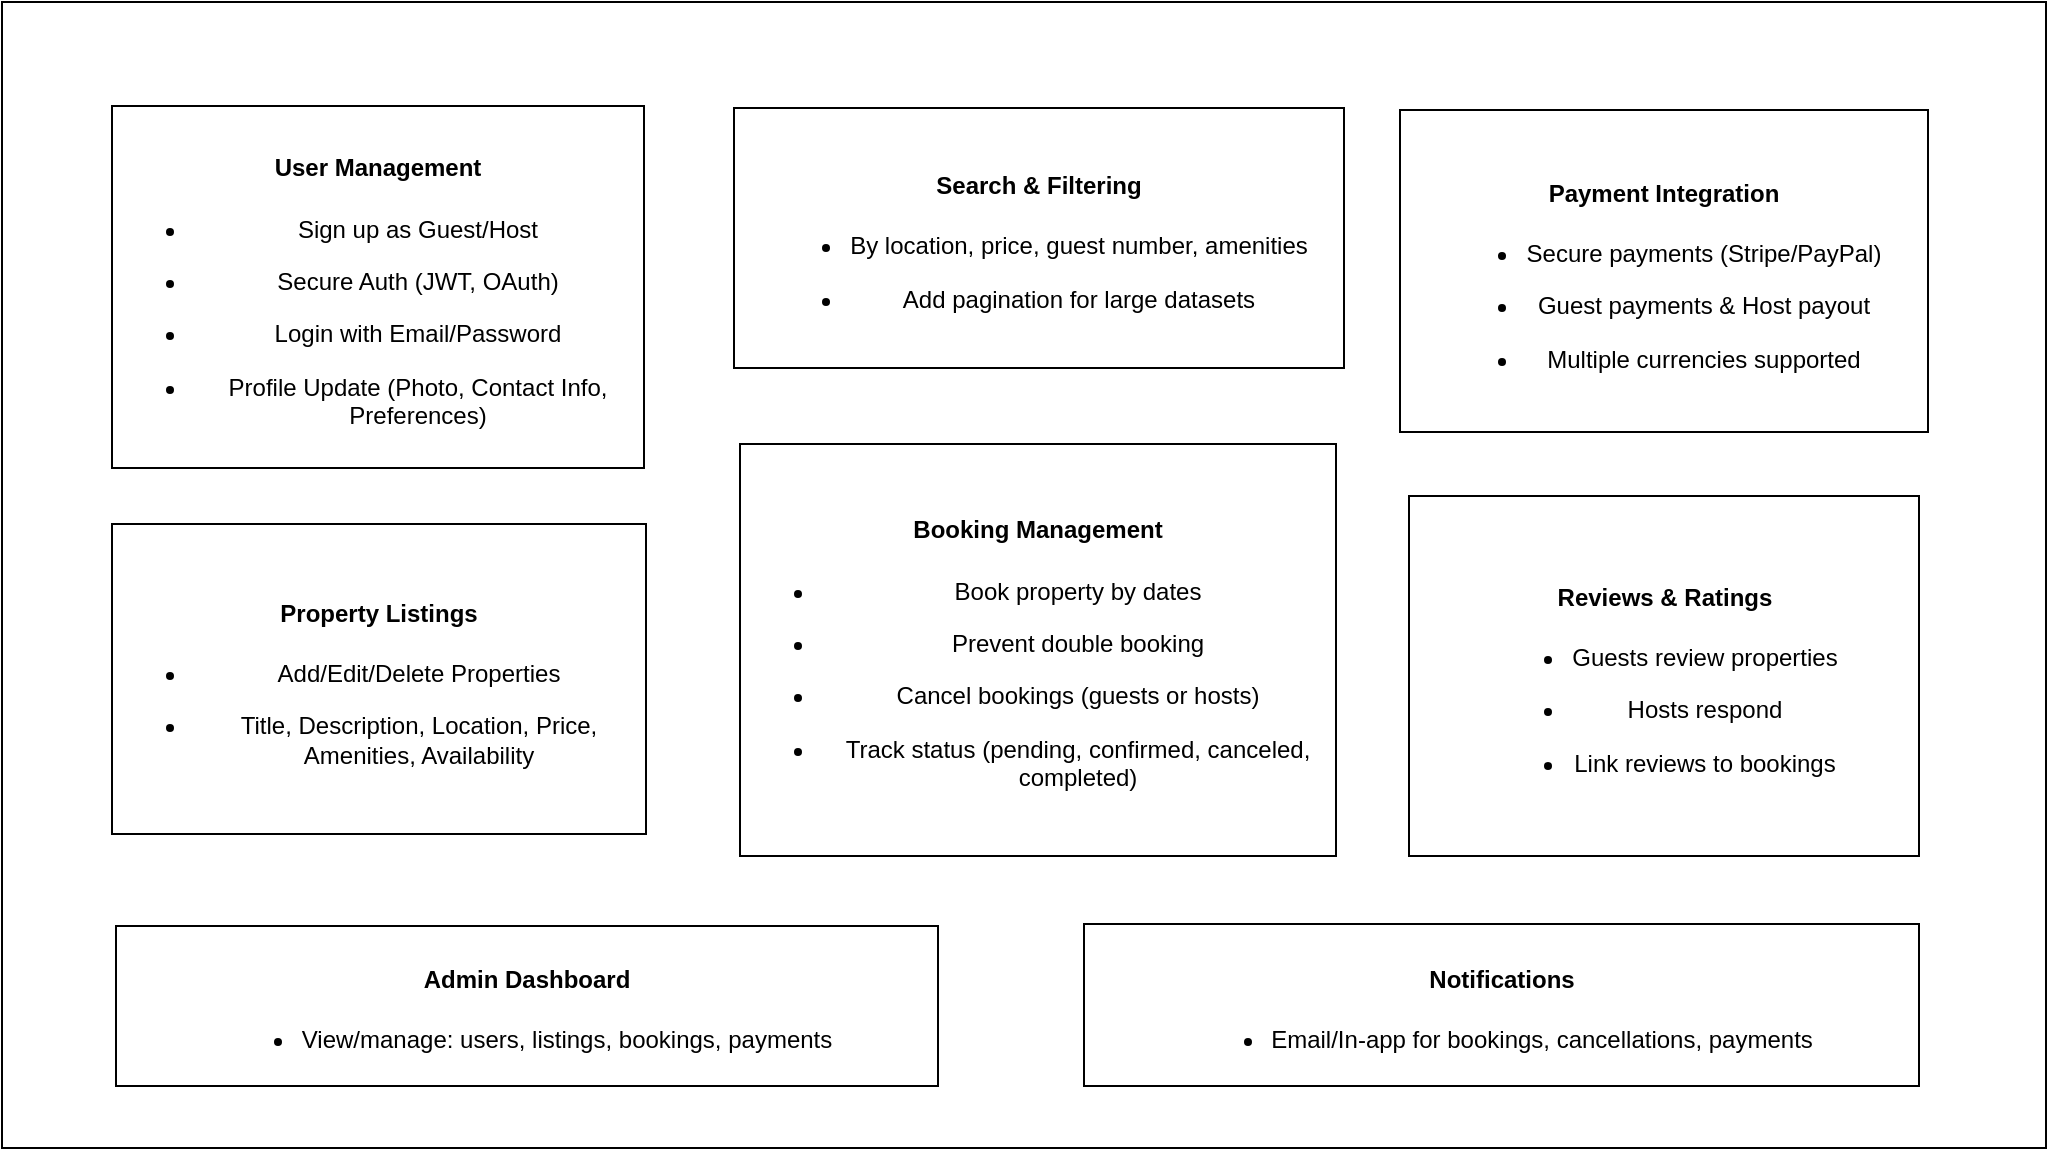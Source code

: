 <mxfile version="27.0.2">
  <diagram name="Page-1" id="7Z0pR5L1X9aUNx0Jkw4X">
    <mxGraphModel dx="1977" dy="1194" grid="0" gridSize="10" guides="1" tooltips="1" connect="1" arrows="1" fold="1" page="0" pageScale="1" pageWidth="827" pageHeight="1169" math="0" shadow="0">
      <root>
        <mxCell id="0" />
        <mxCell id="1" parent="0" />
        <mxCell id="NGKQew291F_jkFrDn3E5-2" value="" style="rounded=0;whiteSpace=wrap;html=1;" vertex="1" parent="1">
          <mxGeometry x="-280" y="-64" width="1022" height="573" as="geometry" />
        </mxCell>
        <mxCell id="NGKQew291F_jkFrDn3E5-3" value="&lt;h4 class=&quot;&quot; data-end=&quot;614&quot; data-start=&quot;587&quot;&gt;&lt;strong data-end=&quot;614&quot; data-start=&quot;595&quot;&gt;User Management&lt;/strong&gt;&lt;/h4&gt;&lt;ul data-end=&quot;751&quot; data-start=&quot;615&quot;&gt;&lt;li class=&quot;&quot; data-end=&quot;640&quot; data-start=&quot;615&quot;&gt;&lt;p class=&quot;&quot; data-end=&quot;640&quot; data-start=&quot;617&quot;&gt;Sign up as Guest/Host&lt;/p&gt;&lt;/li&gt;&lt;li class=&quot;&quot; data-end=&quot;669&quot; data-start=&quot;641&quot;&gt;&lt;p class=&quot;&quot; data-end=&quot;669&quot; data-start=&quot;643&quot;&gt;Secure Auth (JWT, OAuth)&lt;/p&gt;&lt;/li&gt;&lt;li class=&quot;&quot; data-end=&quot;699&quot; data-start=&quot;670&quot;&gt;&lt;p class=&quot;&quot; data-end=&quot;699&quot; data-start=&quot;672&quot;&gt;Login with Email/Password&lt;/p&gt;&lt;/li&gt;&lt;li class=&quot;&quot; data-end=&quot;751&quot; data-start=&quot;700&quot;&gt;&lt;p class=&quot;&quot; data-end=&quot;751&quot; data-start=&quot;702&quot;&gt;Profile Update (Photo, Contact Info, Preferences)&lt;/p&gt;&lt;/li&gt;&lt;/ul&gt;" style="rounded=0;whiteSpace=wrap;html=1;" vertex="1" parent="1">
          <mxGeometry x="-225" y="-12" width="266" height="181" as="geometry" />
        </mxCell>
        <mxCell id="NGKQew291F_jkFrDn3E5-4" value="&lt;h4 class=&quot;&quot; data-end=&quot;782&quot; data-start=&quot;753&quot;&gt;&lt;strong data-end=&quot;782&quot; data-start=&quot;761&quot;&gt;Property Listings&lt;/strong&gt;&lt;/h4&gt;&lt;ul data-end=&quot;876&quot; data-start=&quot;783&quot;&gt;&lt;li class=&quot;&quot; data-end=&quot;813&quot; data-start=&quot;783&quot;&gt;&lt;p class=&quot;&quot; data-end=&quot;813&quot; data-start=&quot;785&quot;&gt;Add/Edit/Delete Properties&lt;/p&gt;&lt;/li&gt;&lt;li class=&quot;&quot; data-end=&quot;876&quot; data-start=&quot;814&quot;&gt;&lt;p class=&quot;&quot; data-end=&quot;876&quot; data-start=&quot;816&quot;&gt;Title, Description, Location, Price, Amenities, Availability&lt;/p&gt;&lt;/li&gt;&lt;/ul&gt;" style="rounded=0;whiteSpace=wrap;html=1;" vertex="1" parent="1">
          <mxGeometry x="-225" y="197" width="267" height="155" as="geometry" />
        </mxCell>
        <mxCell id="NGKQew291F_jkFrDn3E5-5" value="&lt;h4 class=&quot;&quot; data-end=&quot;908&quot; data-start=&quot;878&quot;&gt;&lt;strong data-end=&quot;908&quot; data-start=&quot;886&quot;&gt;Search &amp;amp; Filtering&lt;/strong&gt;&lt;/h4&gt;&lt;ul data-end=&quot;992&quot; data-start=&quot;909&quot;&gt;&lt;li class=&quot;&quot; data-end=&quot;956&quot; data-start=&quot;909&quot;&gt;&lt;p class=&quot;&quot; data-end=&quot;956&quot; data-start=&quot;911&quot;&gt;By location, price, guest number, amenities&lt;/p&gt;&lt;/li&gt;&lt;li class=&quot;&quot; data-end=&quot;992&quot; data-start=&quot;957&quot;&gt;&lt;p class=&quot;&quot; data-end=&quot;992&quot; data-start=&quot;959&quot;&gt;Add pagination for large datasets&lt;/p&gt;&lt;/li&gt;&lt;/ul&gt;" style="rounded=0;whiteSpace=wrap;html=1;" vertex="1" parent="1">
          <mxGeometry x="86" y="-11" width="305" height="130" as="geometry" />
        </mxCell>
        <mxCell id="NGKQew291F_jkFrDn3E5-6" value="&lt;h4 class=&quot;&quot; data-end=&quot;1024&quot; data-start=&quot;994&quot;&gt;&lt;strong data-end=&quot;1024&quot; data-start=&quot;1002&quot;&gt;Booking Management&lt;/strong&gt;&lt;/h4&gt;&lt;ul data-end=&quot;1174&quot; data-start=&quot;1025&quot;&gt;&lt;li class=&quot;&quot; data-end=&quot;1051&quot; data-start=&quot;1025&quot;&gt;&lt;p class=&quot;&quot; data-end=&quot;1051&quot; data-start=&quot;1027&quot;&gt;Book property by dates&lt;/p&gt;&lt;/li&gt;&lt;li class=&quot;&quot; data-end=&quot;1079&quot; data-start=&quot;1052&quot;&gt;&lt;p class=&quot;&quot; data-end=&quot;1079&quot; data-start=&quot;1054&quot;&gt;Prevent double booking&lt;/p&gt;&lt;/li&gt;&lt;li class=&quot;&quot; data-end=&quot;1117&quot; data-start=&quot;1080&quot;&gt;&lt;p class=&quot;&quot; data-end=&quot;1117&quot; data-start=&quot;1082&quot;&gt;Cancel bookings (guests or hosts)&lt;/p&gt;&lt;/li&gt;&lt;li class=&quot;&quot; data-end=&quot;1174&quot; data-start=&quot;1118&quot;&gt;&lt;p class=&quot;&quot; data-end=&quot;1174&quot; data-start=&quot;1120&quot;&gt;Track status (pending, confirmed, canceled, completed)&lt;/p&gt;&lt;/li&gt;&lt;/ul&gt;" style="rounded=0;whiteSpace=wrap;html=1;" vertex="1" parent="1">
          <mxGeometry x="89" y="157" width="298" height="206" as="geometry" />
        </mxCell>
        <mxCell id="NGKQew291F_jkFrDn3E5-7" value="&lt;h4 class=&quot;&quot; data-end=&quot;1207&quot; data-start=&quot;1176&quot;&gt;&lt;strong data-end=&quot;1207&quot; data-start=&quot;1184&quot;&gt;Payment Integration&lt;/strong&gt;&lt;/h4&gt;&lt;ul data-end=&quot;1309&quot; data-start=&quot;1208&quot;&gt;&lt;li class=&quot;&quot; data-end=&quot;1243&quot; data-start=&quot;1208&quot;&gt;&lt;p class=&quot;&quot; data-end=&quot;1243&quot; data-start=&quot;1210&quot;&gt;Secure payments (Stripe/PayPal)&lt;/p&gt;&lt;/li&gt;&lt;li class=&quot;&quot; data-end=&quot;1277&quot; data-start=&quot;1244&quot;&gt;&lt;p class=&quot;&quot; data-end=&quot;1277&quot; data-start=&quot;1246&quot;&gt;Guest payments &amp;amp; Host payout&lt;/p&gt;&lt;/li&gt;&lt;li class=&quot;&quot; data-end=&quot;1309&quot; data-start=&quot;1278&quot;&gt;&lt;p class=&quot;&quot; data-end=&quot;1309&quot; data-start=&quot;1280&quot;&gt;Multiple currencies supported&lt;/p&gt;&lt;/li&gt;&lt;/ul&gt;" style="rounded=0;whiteSpace=wrap;html=1;" vertex="1" parent="1">
          <mxGeometry x="419" y="-10" width="264" height="161" as="geometry" />
        </mxCell>
        <mxCell id="NGKQew291F_jkFrDn3E5-8" value="&lt;h4 class=&quot;&quot; data-end=&quot;1340&quot; data-start=&quot;1311&quot;&gt;&lt;strong data-end=&quot;1340&quot; data-start=&quot;1319&quot;&gt;Reviews &amp;amp; Ratings&lt;/strong&gt;&lt;/h4&gt;&lt;ul data-end=&quot;1414&quot; data-start=&quot;1341&quot;&gt;&lt;li class=&quot;&quot; data-end=&quot;1369&quot; data-start=&quot;1341&quot;&gt;&lt;p class=&quot;&quot; data-end=&quot;1369&quot; data-start=&quot;1343&quot;&gt;Guests review properties&lt;/p&gt;&lt;/li&gt;&lt;li class=&quot;&quot; data-end=&quot;1387&quot; data-start=&quot;1370&quot;&gt;&lt;p class=&quot;&quot; data-end=&quot;1387&quot; data-start=&quot;1372&quot;&gt;Hosts respond&lt;/p&gt;&lt;/li&gt;&lt;li class=&quot;&quot; data-end=&quot;1414&quot; data-start=&quot;1388&quot;&gt;&lt;p class=&quot;&quot; data-end=&quot;1414&quot; data-start=&quot;1390&quot;&gt;Link reviews to bookings&lt;/p&gt;&lt;/li&gt;&lt;/ul&gt;" style="rounded=0;whiteSpace=wrap;html=1;" vertex="1" parent="1">
          <mxGeometry x="423.5" y="183" width="255" height="180" as="geometry" />
        </mxCell>
        <mxCell id="NGKQew291F_jkFrDn3E5-9" value="&lt;h4 class=&quot;&quot; data-end=&quot;1441&quot; data-start=&quot;1416&quot;&gt;&lt;strong data-end=&quot;1441&quot; data-start=&quot;1424&quot;&gt;Notifications&lt;/strong&gt;&lt;/h4&gt;&lt;ul data-end=&quot;1494&quot; data-start=&quot;1442&quot;&gt;&lt;li class=&quot;&quot; data-end=&quot;1494&quot; data-start=&quot;1442&quot;&gt;&lt;p class=&quot;&quot; data-end=&quot;1494&quot; data-start=&quot;1444&quot;&gt;Email/In-app for bookings, cancellations, payments&lt;/p&gt;&lt;/li&gt;&lt;/ul&gt;" style="rounded=0;whiteSpace=wrap;html=1;" vertex="1" parent="1">
          <mxGeometry x="261" y="397" width="417.5" height="81" as="geometry" />
        </mxCell>
        <mxCell id="NGKQew291F_jkFrDn3E5-10" value="&lt;h4 class=&quot;&quot; data-end=&quot;1523&quot; data-start=&quot;1496&quot;&gt;&lt;strong data-end=&quot;1523&quot; data-start=&quot;1504&quot;&gt;Admin Dashboard&lt;/strong&gt;&lt;/h4&gt;&lt;ul data-end=&quot;1574&quot; data-start=&quot;1524&quot;&gt;&lt;li class=&quot;&quot; data-end=&quot;1574&quot; data-start=&quot;1524&quot;&gt;&lt;p class=&quot;&quot; data-end=&quot;1574&quot; data-start=&quot;1526&quot;&gt;View/manage: users, listings, bookings, payments&lt;/p&gt;&lt;/li&gt;&lt;/ul&gt;" style="rounded=0;whiteSpace=wrap;html=1;" vertex="1" parent="1">
          <mxGeometry x="-223" y="398" width="411" height="80" as="geometry" />
        </mxCell>
      </root>
    </mxGraphModel>
  </diagram>
</mxfile>

